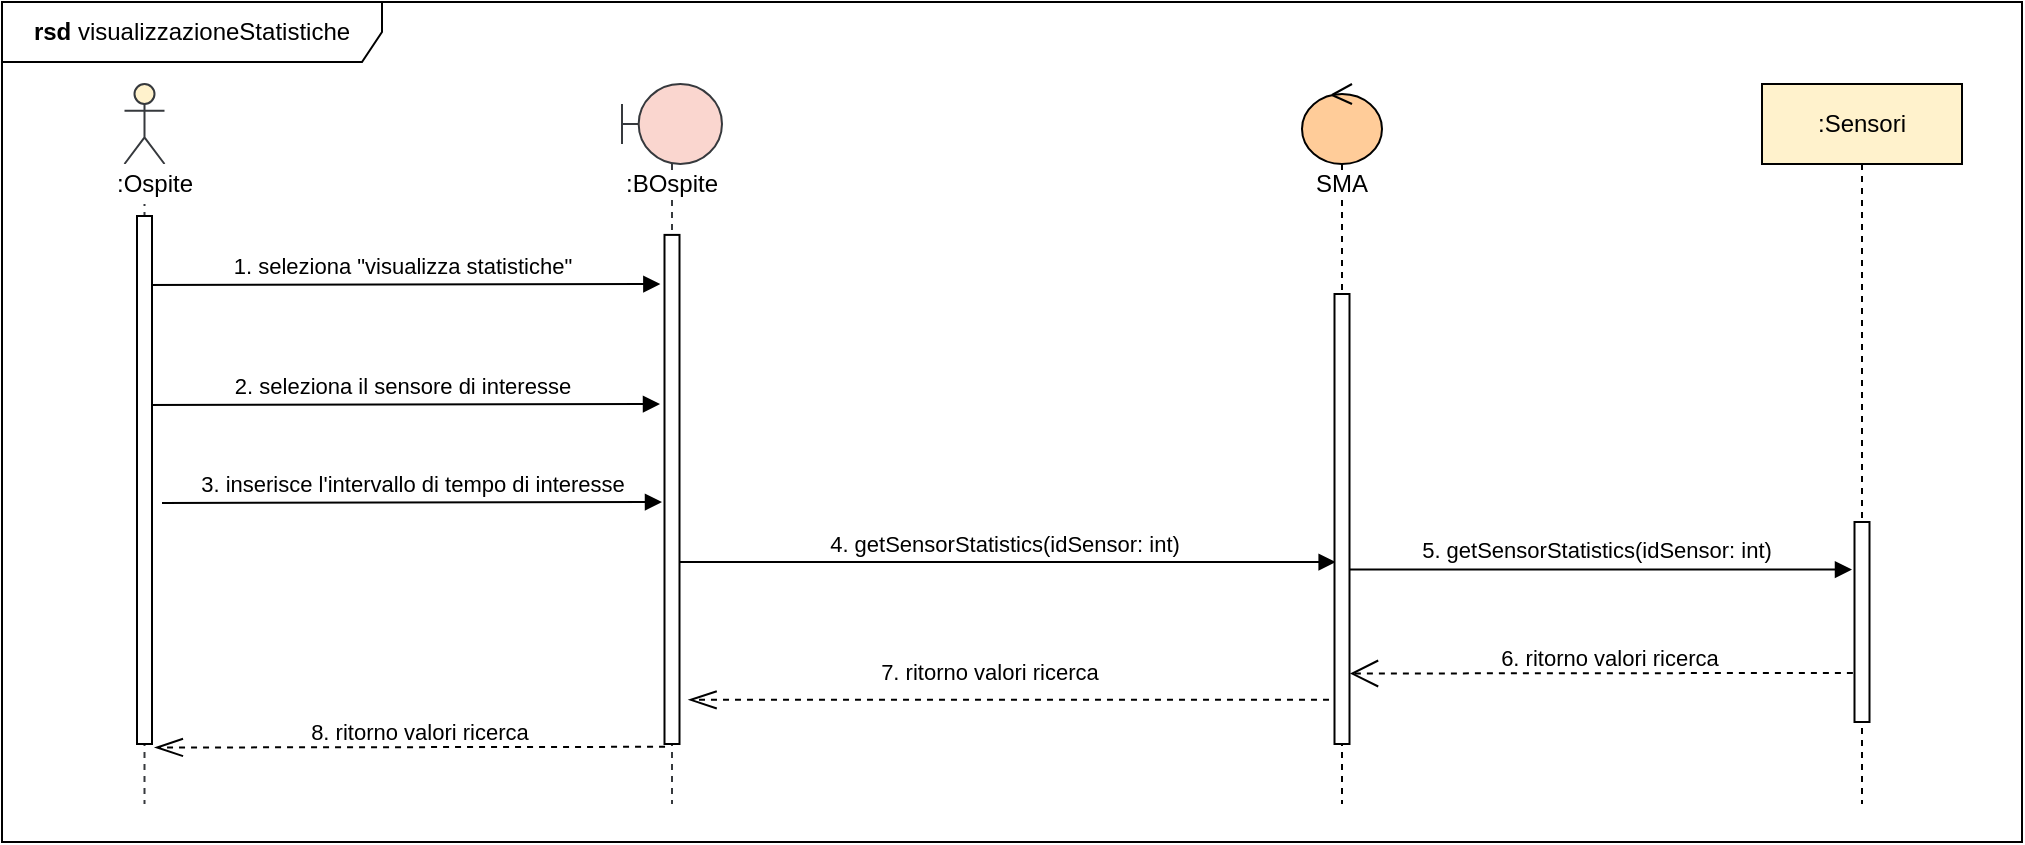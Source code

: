 <mxfile version="13.9.9" type="device"><diagram id="MIO8tU1UEvl1B__BIQpK" name="Page-1"><mxGraphModel dx="1326" dy="1975" grid="1" gridSize="10" guides="1" tooltips="1" connect="1" arrows="1" fold="1" page="1" pageScale="1" pageWidth="827" pageHeight="1169" math="0" shadow="0"><root><mxCell id="0"/><mxCell id="1" parent="0"/><mxCell id="yAodXcxc0bv4qq1QAj_a-29" value="&lt;b&gt;rsd &lt;/b&gt;visualizzazioneStatistiche" style="shape=umlFrame;whiteSpace=wrap;html=1;fillColor=#ffffff;width=190;height=30;" parent="1" vertex="1"><mxGeometry x="60" y="-1130" width="1010" height="420" as="geometry"/></mxCell><mxCell id="ziMO1aSny8uf3uI-RHJb-1" value="1. seleziona &quot;visualizza statistiche&quot;" style="html=1;verticalAlign=bottom;startArrow=none;endArrow=block;startSize=8;startFill=0;entryX=-0.276;entryY=0.609;entryDx=0;entryDy=0;entryPerimeter=0;" parent="1" edge="1"><mxGeometry x="0.003" relative="1" as="geometry"><mxPoint x="130.0" y="-988.54" as="sourcePoint"/><mxPoint x="389.18" y="-988.999" as="targetPoint"/><mxPoint as="offset"/></mxGeometry></mxCell><mxCell id="ziMO1aSny8uf3uI-RHJb-2" value="2. seleziona il sensore di interesse" style="html=1;verticalAlign=bottom;startArrow=none;endArrow=block;startSize=8;startFill=0;" parent="1" edge="1"><mxGeometry x="0.003" relative="1" as="geometry"><mxPoint x="130.0" y="-928.54" as="sourcePoint"/><mxPoint x="389" y="-929" as="targetPoint"/><mxPoint as="offset"/></mxGeometry></mxCell><mxCell id="ziMO1aSny8uf3uI-RHJb-3" value="4. getSensorStatistics(idSensor: int)" style="html=1;verticalAlign=bottom;startArrow=none;endArrow=block;startSize=8;startFill=0;entryX=0.076;entryY=0.747;entryDx=0;entryDy=0;entryPerimeter=0;" parent="1" edge="1"><mxGeometry relative="1" as="geometry"><mxPoint x="394.5" y="-849.995" as="sourcePoint"/><mxPoint x="726.82" y="-849.995" as="targetPoint"/></mxGeometry></mxCell><mxCell id="ziMO1aSny8uf3uI-RHJb-4" value="" style="endArrow=openThin;dashed=1;endFill=0;endSize=12;html=1;entryX=1.606;entryY=0.862;entryDx=0;entryDy=0;entryPerimeter=0;" parent="1" edge="1"><mxGeometry width="160" relative="1" as="geometry"><mxPoint x="729.5" y="-781.068" as="sourcePoint"/><mxPoint x="403.295" y="-781.068" as="targetPoint"/><Array as="points"/></mxGeometry></mxCell><mxCell id="ziMO1aSny8uf3uI-RHJb-5" value="&lt;span style=&quot;font-size: 11px&quot;&gt;7. ritorno valori ricerca&amp;nbsp;&lt;/span&gt;" style="text;html=1;align=center;verticalAlign=middle;resizable=0;points=[];autosize=1;" parent="1" vertex="1"><mxGeometry x="490" y="-805.24" width="130" height="20" as="geometry"/></mxCell><mxCell id="ziMO1aSny8uf3uI-RHJb-6" value="" style="endArrow=openThin;dashed=1;endFill=0;endSize=12;html=1;exitX=0.037;exitY=0.92;exitDx=0;exitDy=0;exitPerimeter=0;" parent="1" edge="1"><mxGeometry width="160" relative="1" as="geometry"><mxPoint x="391.527" y="-757.604" as="sourcePoint"/><mxPoint x="136.415" y="-757.24" as="targetPoint"/><Array as="points"/></mxGeometry></mxCell><mxCell id="ziMO1aSny8uf3uI-RHJb-7" value="&lt;span style=&quot;font-size: 11px&quot;&gt;8. ritorno valori ricerca&amp;nbsp;&lt;/span&gt;" style="text;html=1;align=center;verticalAlign=middle;resizable=0;points=[];autosize=1;" parent="1" vertex="1"><mxGeometry x="205.07" y="-775.24" width="130" height="20" as="geometry"/></mxCell><mxCell id="ziMO1aSny8uf3uI-RHJb-8" value="" style="shape=umlLifeline;participant=umlActor;perimeter=lifelinePerimeter;whiteSpace=wrap;html=1;container=1;collapsible=0;recursiveResize=0;verticalAlign=top;spacingTop=36;outlineConnect=0;strokeColor=#36393d;fillColor=#FFF2CC;" parent="1" vertex="1"><mxGeometry x="121.25" y="-1089" width="20" height="360" as="geometry"/></mxCell><mxCell id="ziMO1aSny8uf3uI-RHJb-9" value="" style="html=1;points=[];perimeter=orthogonalPerimeter;fillColor=#ffffff;" parent="ziMO1aSny8uf3uI-RHJb-8" vertex="1"><mxGeometry x="6.25" y="66" width="7.5" height="264" as="geometry"/></mxCell><mxCell id="ziMO1aSny8uf3uI-RHJb-10" value=":Ospite" style="text;html=1;strokeColor=none;align=center;verticalAlign=middle;whiteSpace=wrap;rounded=0;fillColor=#ffffff;" parent="1" vertex="1"><mxGeometry x="100" y="-1049" width="72.5" height="20" as="geometry"/></mxCell><mxCell id="ziMO1aSny8uf3uI-RHJb-11" value=":Sensori" style="shape=umlLifeline;perimeter=lifelinePerimeter;whiteSpace=wrap;html=1;container=1;collapsible=0;recursiveResize=0;outlineConnect=0;fillColor=#FFF2CC;" parent="1" vertex="1"><mxGeometry x="940" y="-1089" width="100" height="360" as="geometry"/></mxCell><mxCell id="ziMO1aSny8uf3uI-RHJb-12" value="5. getSensorStatistics(idSensor: int)" style="html=1;verticalAlign=bottom;startArrow=none;endArrow=block;startSize=8;startFill=0;" parent="ziMO1aSny8uf3uI-RHJb-11" edge="1"><mxGeometry x="-0.004" y="1" relative="1" as="geometry"><mxPoint x="-210.676" y="242.76" as="sourcePoint"/><mxPoint x="45" y="242.76" as="targetPoint"/><mxPoint as="offset"/></mxGeometry></mxCell><mxCell id="ziMO1aSny8uf3uI-RHJb-13" value="" style="html=1;points=[];perimeter=orthogonalPerimeter;fillColor=#ffffff;" parent="ziMO1aSny8uf3uI-RHJb-11" vertex="1"><mxGeometry x="46.25" y="219" width="7.5" height="100" as="geometry"/></mxCell><mxCell id="ziMO1aSny8uf3uI-RHJb-14" value="" style="endArrow=open;dashed=1;endFill=0;endSize=12;html=1;exitX=-0.107;exitY=0.847;exitDx=0;exitDy=0;exitPerimeter=0;" parent="ziMO1aSny8uf3uI-RHJb-11" edge="1"><mxGeometry width="160" relative="1" as="geometry"><mxPoint x="45.447" y="294.46" as="sourcePoint"/><mxPoint x="-206" y="294.76" as="targetPoint"/></mxGeometry></mxCell><mxCell id="ziMO1aSny8uf3uI-RHJb-15" value="&lt;span style=&quot;background-color: rgb(255 , 255 , 255)&quot;&gt;:BOspite&lt;/span&gt;" style="shape=umlLifeline;participant=umlBoundary;perimeter=lifelinePerimeter;whiteSpace=wrap;html=1;container=1;collapsible=0;recursiveResize=0;verticalAlign=top;spacingTop=36;outlineConnect=0;strokeColor=#36393d;fillColor=#FAD6CF;size=40;" parent="1" vertex="1"><mxGeometry x="370" y="-1089" width="50" height="360" as="geometry"/></mxCell><mxCell id="ziMO1aSny8uf3uI-RHJb-16" value="" style="html=1;points=[];perimeter=orthogonalPerimeter;fillColor=#ffffff;" parent="ziMO1aSny8uf3uI-RHJb-15" vertex="1"><mxGeometry x="21.25" y="75.45" width="7.5" height="254.55" as="geometry"/></mxCell><mxCell id="ziMO1aSny8uf3uI-RHJb-17" value="&lt;span style=&quot;background-color: rgb(255 , 255 , 255)&quot;&gt;SMA&lt;/span&gt;" style="shape=umlLifeline;participant=umlControl;perimeter=lifelinePerimeter;whiteSpace=wrap;html=1;container=1;collapsible=0;recursiveResize=0;verticalAlign=top;spacingTop=36;outlineConnect=0;fillColor=#FFCC99;" parent="1" vertex="1"><mxGeometry x="710" y="-1089" width="40" height="360" as="geometry"/></mxCell><mxCell id="ziMO1aSny8uf3uI-RHJb-18" value="" style="html=1;points=[];perimeter=orthogonalPerimeter;fillColor=#ffffff;" parent="ziMO1aSny8uf3uI-RHJb-17" vertex="1"><mxGeometry x="16.25" y="105" width="7.5" height="225" as="geometry"/></mxCell><mxCell id="ziMO1aSny8uf3uI-RHJb-19" value="&lt;font style=&quot;font-size: 11px&quot;&gt;6. ritorno valori ricerca&amp;nbsp;&lt;/font&gt;" style="text;html=1;align=center;verticalAlign=middle;resizable=0;points=[];autosize=1;" parent="1" vertex="1"><mxGeometry x="800" y="-812.24" width="130" height="20" as="geometry"/></mxCell><mxCell id="ziMO1aSny8uf3uI-RHJb-21" value="3. inserisce l'intervallo di tempo di interesse" style="html=1;verticalAlign=bottom;startArrow=none;endArrow=block;startSize=8;startFill=0;" parent="1" edge="1"><mxGeometry x="0.003" relative="1" as="geometry"><mxPoint x="140.0" y="-879.54" as="sourcePoint"/><mxPoint x="390" y="-880" as="targetPoint"/><mxPoint as="offset"/></mxGeometry></mxCell></root></mxGraphModel></diagram></mxfile>